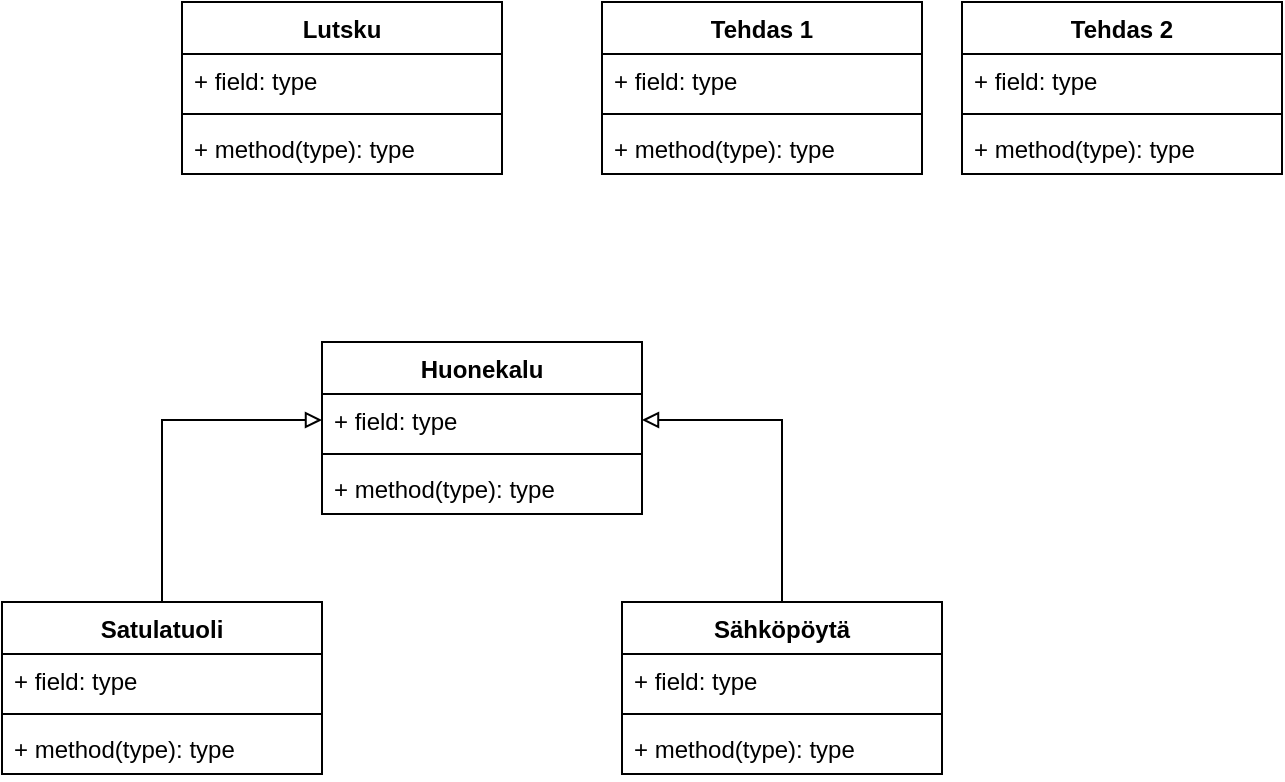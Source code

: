 <mxfile version="17.5.0" type="github">
  <diagram id="p8qquPJ__-azVaNXdX88" name="Page-1">
    <mxGraphModel dx="1038" dy="547" grid="1" gridSize="10" guides="1" tooltips="1" connect="1" arrows="1" fold="1" page="1" pageScale="1" pageWidth="850" pageHeight="1100" math="0" shadow="0">
      <root>
        <mxCell id="0" />
        <mxCell id="1" parent="0" />
        <mxCell id="pjOohzaRyATJTY9r6jGj-1" value="Lutsku" style="swimlane;fontStyle=1;align=center;verticalAlign=top;childLayout=stackLayout;horizontal=1;startSize=26;horizontalStack=0;resizeParent=1;resizeParentMax=0;resizeLast=0;collapsible=1;marginBottom=0;" vertex="1" parent="1">
          <mxGeometry x="270" y="70" width="160" height="86" as="geometry" />
        </mxCell>
        <mxCell id="pjOohzaRyATJTY9r6jGj-2" value="+ field: type" style="text;strokeColor=none;fillColor=none;align=left;verticalAlign=top;spacingLeft=4;spacingRight=4;overflow=hidden;rotatable=0;points=[[0,0.5],[1,0.5]];portConstraint=eastwest;" vertex="1" parent="pjOohzaRyATJTY9r6jGj-1">
          <mxGeometry y="26" width="160" height="26" as="geometry" />
        </mxCell>
        <mxCell id="pjOohzaRyATJTY9r6jGj-3" value="" style="line;strokeWidth=1;fillColor=none;align=left;verticalAlign=middle;spacingTop=-1;spacingLeft=3;spacingRight=3;rotatable=0;labelPosition=right;points=[];portConstraint=eastwest;" vertex="1" parent="pjOohzaRyATJTY9r6jGj-1">
          <mxGeometry y="52" width="160" height="8" as="geometry" />
        </mxCell>
        <mxCell id="pjOohzaRyATJTY9r6jGj-4" value="+ method(type): type" style="text;strokeColor=none;fillColor=none;align=left;verticalAlign=top;spacingLeft=4;spacingRight=4;overflow=hidden;rotatable=0;points=[[0,0.5],[1,0.5]];portConstraint=eastwest;" vertex="1" parent="pjOohzaRyATJTY9r6jGj-1">
          <mxGeometry y="60" width="160" height="26" as="geometry" />
        </mxCell>
        <mxCell id="pjOohzaRyATJTY9r6jGj-26" style="edgeStyle=orthogonalEdgeStyle;rounded=0;orthogonalLoop=1;jettySize=auto;html=1;exitX=0.5;exitY=0;exitDx=0;exitDy=0;entryX=0;entryY=0.5;entryDx=0;entryDy=0;endArrow=block;endFill=0;" edge="1" parent="1" source="pjOohzaRyATJTY9r6jGj-5" target="pjOohzaRyATJTY9r6jGj-22">
          <mxGeometry relative="1" as="geometry" />
        </mxCell>
        <mxCell id="pjOohzaRyATJTY9r6jGj-5" value="Satulatuoli" style="swimlane;fontStyle=1;align=center;verticalAlign=top;childLayout=stackLayout;horizontal=1;startSize=26;horizontalStack=0;resizeParent=1;resizeParentMax=0;resizeLast=0;collapsible=1;marginBottom=0;" vertex="1" parent="1">
          <mxGeometry x="180" y="370" width="160" height="86" as="geometry" />
        </mxCell>
        <mxCell id="pjOohzaRyATJTY9r6jGj-6" value="+ field: type" style="text;strokeColor=none;fillColor=none;align=left;verticalAlign=top;spacingLeft=4;spacingRight=4;overflow=hidden;rotatable=0;points=[[0,0.5],[1,0.5]];portConstraint=eastwest;" vertex="1" parent="pjOohzaRyATJTY9r6jGj-5">
          <mxGeometry y="26" width="160" height="26" as="geometry" />
        </mxCell>
        <mxCell id="pjOohzaRyATJTY9r6jGj-7" value="" style="line;strokeWidth=1;fillColor=none;align=left;verticalAlign=middle;spacingTop=-1;spacingLeft=3;spacingRight=3;rotatable=0;labelPosition=right;points=[];portConstraint=eastwest;" vertex="1" parent="pjOohzaRyATJTY9r6jGj-5">
          <mxGeometry y="52" width="160" height="8" as="geometry" />
        </mxCell>
        <mxCell id="pjOohzaRyATJTY9r6jGj-8" value="+ method(type): type" style="text;strokeColor=none;fillColor=none;align=left;verticalAlign=top;spacingLeft=4;spacingRight=4;overflow=hidden;rotatable=0;points=[[0,0.5],[1,0.5]];portConstraint=eastwest;" vertex="1" parent="pjOohzaRyATJTY9r6jGj-5">
          <mxGeometry y="60" width="160" height="26" as="geometry" />
        </mxCell>
        <mxCell id="pjOohzaRyATJTY9r6jGj-25" style="edgeStyle=orthogonalEdgeStyle;rounded=0;orthogonalLoop=1;jettySize=auto;html=1;entryX=1;entryY=0.5;entryDx=0;entryDy=0;endArrow=block;endFill=0;" edge="1" parent="1" source="pjOohzaRyATJTY9r6jGj-9" target="pjOohzaRyATJTY9r6jGj-22">
          <mxGeometry relative="1" as="geometry" />
        </mxCell>
        <mxCell id="pjOohzaRyATJTY9r6jGj-9" value="Sähköpöytä" style="swimlane;fontStyle=1;align=center;verticalAlign=top;childLayout=stackLayout;horizontal=1;startSize=26;horizontalStack=0;resizeParent=1;resizeParentMax=0;resizeLast=0;collapsible=1;marginBottom=0;" vertex="1" parent="1">
          <mxGeometry x="490" y="370" width="160" height="86" as="geometry" />
        </mxCell>
        <mxCell id="pjOohzaRyATJTY9r6jGj-10" value="+ field: type" style="text;strokeColor=none;fillColor=none;align=left;verticalAlign=top;spacingLeft=4;spacingRight=4;overflow=hidden;rotatable=0;points=[[0,0.5],[1,0.5]];portConstraint=eastwest;" vertex="1" parent="pjOohzaRyATJTY9r6jGj-9">
          <mxGeometry y="26" width="160" height="26" as="geometry" />
        </mxCell>
        <mxCell id="pjOohzaRyATJTY9r6jGj-11" value="" style="line;strokeWidth=1;fillColor=none;align=left;verticalAlign=middle;spacingTop=-1;spacingLeft=3;spacingRight=3;rotatable=0;labelPosition=right;points=[];portConstraint=eastwest;" vertex="1" parent="pjOohzaRyATJTY9r6jGj-9">
          <mxGeometry y="52" width="160" height="8" as="geometry" />
        </mxCell>
        <mxCell id="pjOohzaRyATJTY9r6jGj-12" value="+ method(type): type" style="text;strokeColor=none;fillColor=none;align=left;verticalAlign=top;spacingLeft=4;spacingRight=4;overflow=hidden;rotatable=0;points=[[0,0.5],[1,0.5]];portConstraint=eastwest;" vertex="1" parent="pjOohzaRyATJTY9r6jGj-9">
          <mxGeometry y="60" width="160" height="26" as="geometry" />
        </mxCell>
        <mxCell id="pjOohzaRyATJTY9r6jGj-13" value="Tehdas 1" style="swimlane;fontStyle=1;align=center;verticalAlign=top;childLayout=stackLayout;horizontal=1;startSize=26;horizontalStack=0;resizeParent=1;resizeParentMax=0;resizeLast=0;collapsible=1;marginBottom=0;" vertex="1" parent="1">
          <mxGeometry x="480" y="70" width="160" height="86" as="geometry" />
        </mxCell>
        <mxCell id="pjOohzaRyATJTY9r6jGj-14" value="+ field: type" style="text;strokeColor=none;fillColor=none;align=left;verticalAlign=top;spacingLeft=4;spacingRight=4;overflow=hidden;rotatable=0;points=[[0,0.5],[1,0.5]];portConstraint=eastwest;" vertex="1" parent="pjOohzaRyATJTY9r6jGj-13">
          <mxGeometry y="26" width="160" height="26" as="geometry" />
        </mxCell>
        <mxCell id="pjOohzaRyATJTY9r6jGj-15" value="" style="line;strokeWidth=1;fillColor=none;align=left;verticalAlign=middle;spacingTop=-1;spacingLeft=3;spacingRight=3;rotatable=0;labelPosition=right;points=[];portConstraint=eastwest;" vertex="1" parent="pjOohzaRyATJTY9r6jGj-13">
          <mxGeometry y="52" width="160" height="8" as="geometry" />
        </mxCell>
        <mxCell id="pjOohzaRyATJTY9r6jGj-16" value="+ method(type): type" style="text;strokeColor=none;fillColor=none;align=left;verticalAlign=top;spacingLeft=4;spacingRight=4;overflow=hidden;rotatable=0;points=[[0,0.5],[1,0.5]];portConstraint=eastwest;" vertex="1" parent="pjOohzaRyATJTY9r6jGj-13">
          <mxGeometry y="60" width="160" height="26" as="geometry" />
        </mxCell>
        <mxCell id="pjOohzaRyATJTY9r6jGj-17" value="Tehdas 2" style="swimlane;fontStyle=1;align=center;verticalAlign=top;childLayout=stackLayout;horizontal=1;startSize=26;horizontalStack=0;resizeParent=1;resizeParentMax=0;resizeLast=0;collapsible=1;marginBottom=0;" vertex="1" parent="1">
          <mxGeometry x="660" y="70" width="160" height="86" as="geometry" />
        </mxCell>
        <mxCell id="pjOohzaRyATJTY9r6jGj-18" value="+ field: type" style="text;strokeColor=none;fillColor=none;align=left;verticalAlign=top;spacingLeft=4;spacingRight=4;overflow=hidden;rotatable=0;points=[[0,0.5],[1,0.5]];portConstraint=eastwest;" vertex="1" parent="pjOohzaRyATJTY9r6jGj-17">
          <mxGeometry y="26" width="160" height="26" as="geometry" />
        </mxCell>
        <mxCell id="pjOohzaRyATJTY9r6jGj-19" value="" style="line;strokeWidth=1;fillColor=none;align=left;verticalAlign=middle;spacingTop=-1;spacingLeft=3;spacingRight=3;rotatable=0;labelPosition=right;points=[];portConstraint=eastwest;" vertex="1" parent="pjOohzaRyATJTY9r6jGj-17">
          <mxGeometry y="52" width="160" height="8" as="geometry" />
        </mxCell>
        <mxCell id="pjOohzaRyATJTY9r6jGj-20" value="+ method(type): type" style="text;strokeColor=none;fillColor=none;align=left;verticalAlign=top;spacingLeft=4;spacingRight=4;overflow=hidden;rotatable=0;points=[[0,0.5],[1,0.5]];portConstraint=eastwest;" vertex="1" parent="pjOohzaRyATJTY9r6jGj-17">
          <mxGeometry y="60" width="160" height="26" as="geometry" />
        </mxCell>
        <mxCell id="pjOohzaRyATJTY9r6jGj-21" value="Huonekalu" style="swimlane;fontStyle=1;align=center;verticalAlign=top;childLayout=stackLayout;horizontal=1;startSize=26;horizontalStack=0;resizeParent=1;resizeParentMax=0;resizeLast=0;collapsible=1;marginBottom=0;" vertex="1" parent="1">
          <mxGeometry x="340" y="240" width="160" height="86" as="geometry" />
        </mxCell>
        <mxCell id="pjOohzaRyATJTY9r6jGj-22" value="+ field: type" style="text;strokeColor=none;fillColor=none;align=left;verticalAlign=top;spacingLeft=4;spacingRight=4;overflow=hidden;rotatable=0;points=[[0,0.5],[1,0.5]];portConstraint=eastwest;" vertex="1" parent="pjOohzaRyATJTY9r6jGj-21">
          <mxGeometry y="26" width="160" height="26" as="geometry" />
        </mxCell>
        <mxCell id="pjOohzaRyATJTY9r6jGj-23" value="" style="line;strokeWidth=1;fillColor=none;align=left;verticalAlign=middle;spacingTop=-1;spacingLeft=3;spacingRight=3;rotatable=0;labelPosition=right;points=[];portConstraint=eastwest;" vertex="1" parent="pjOohzaRyATJTY9r6jGj-21">
          <mxGeometry y="52" width="160" height="8" as="geometry" />
        </mxCell>
        <mxCell id="pjOohzaRyATJTY9r6jGj-24" value="+ method(type): type" style="text;strokeColor=none;fillColor=none;align=left;verticalAlign=top;spacingLeft=4;spacingRight=4;overflow=hidden;rotatable=0;points=[[0,0.5],[1,0.5]];portConstraint=eastwest;" vertex="1" parent="pjOohzaRyATJTY9r6jGj-21">
          <mxGeometry y="60" width="160" height="26" as="geometry" />
        </mxCell>
      </root>
    </mxGraphModel>
  </diagram>
</mxfile>
